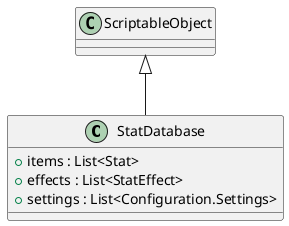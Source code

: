 @startuml
class StatDatabase {
    + items : List<Stat>
    + effects : List<StatEffect>
    + settings : List<Configuration.Settings>
}
ScriptableObject <|-- StatDatabase
@enduml
